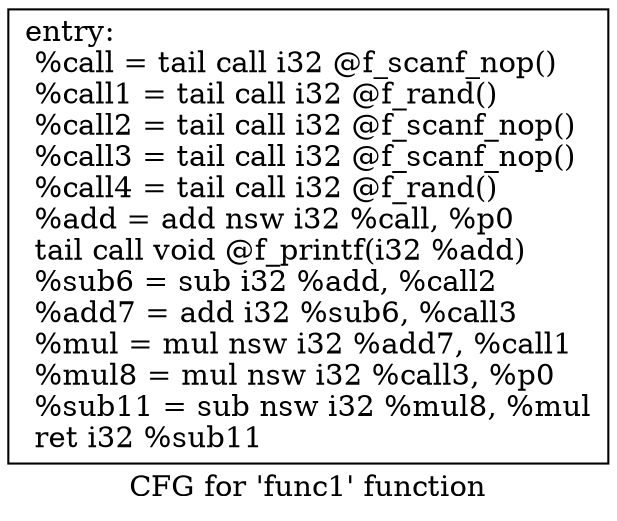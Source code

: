 digraph "CFG for 'func1' function" {
	label="CFG for 'func1' function";

	Node0x560642d69420 [shape=record,label="{entry:\l  %call = tail call i32 @f_scanf_nop()\l  %call1 = tail call i32 @f_rand()\l  %call2 = tail call i32 @f_scanf_nop()\l  %call3 = tail call i32 @f_scanf_nop()\l  %call4 = tail call i32 @f_rand()\l  %add = add nsw i32 %call, %p0\l  tail call void @f_printf(i32 %add)\l  %sub6 = sub i32 %add, %call2\l  %add7 = add i32 %sub6, %call3\l  %mul = mul nsw i32 %add7, %call1\l  %mul8 = mul nsw i32 %call3, %p0\l  %sub11 = sub nsw i32 %mul8, %mul\l  ret i32 %sub11\l}"];
}
